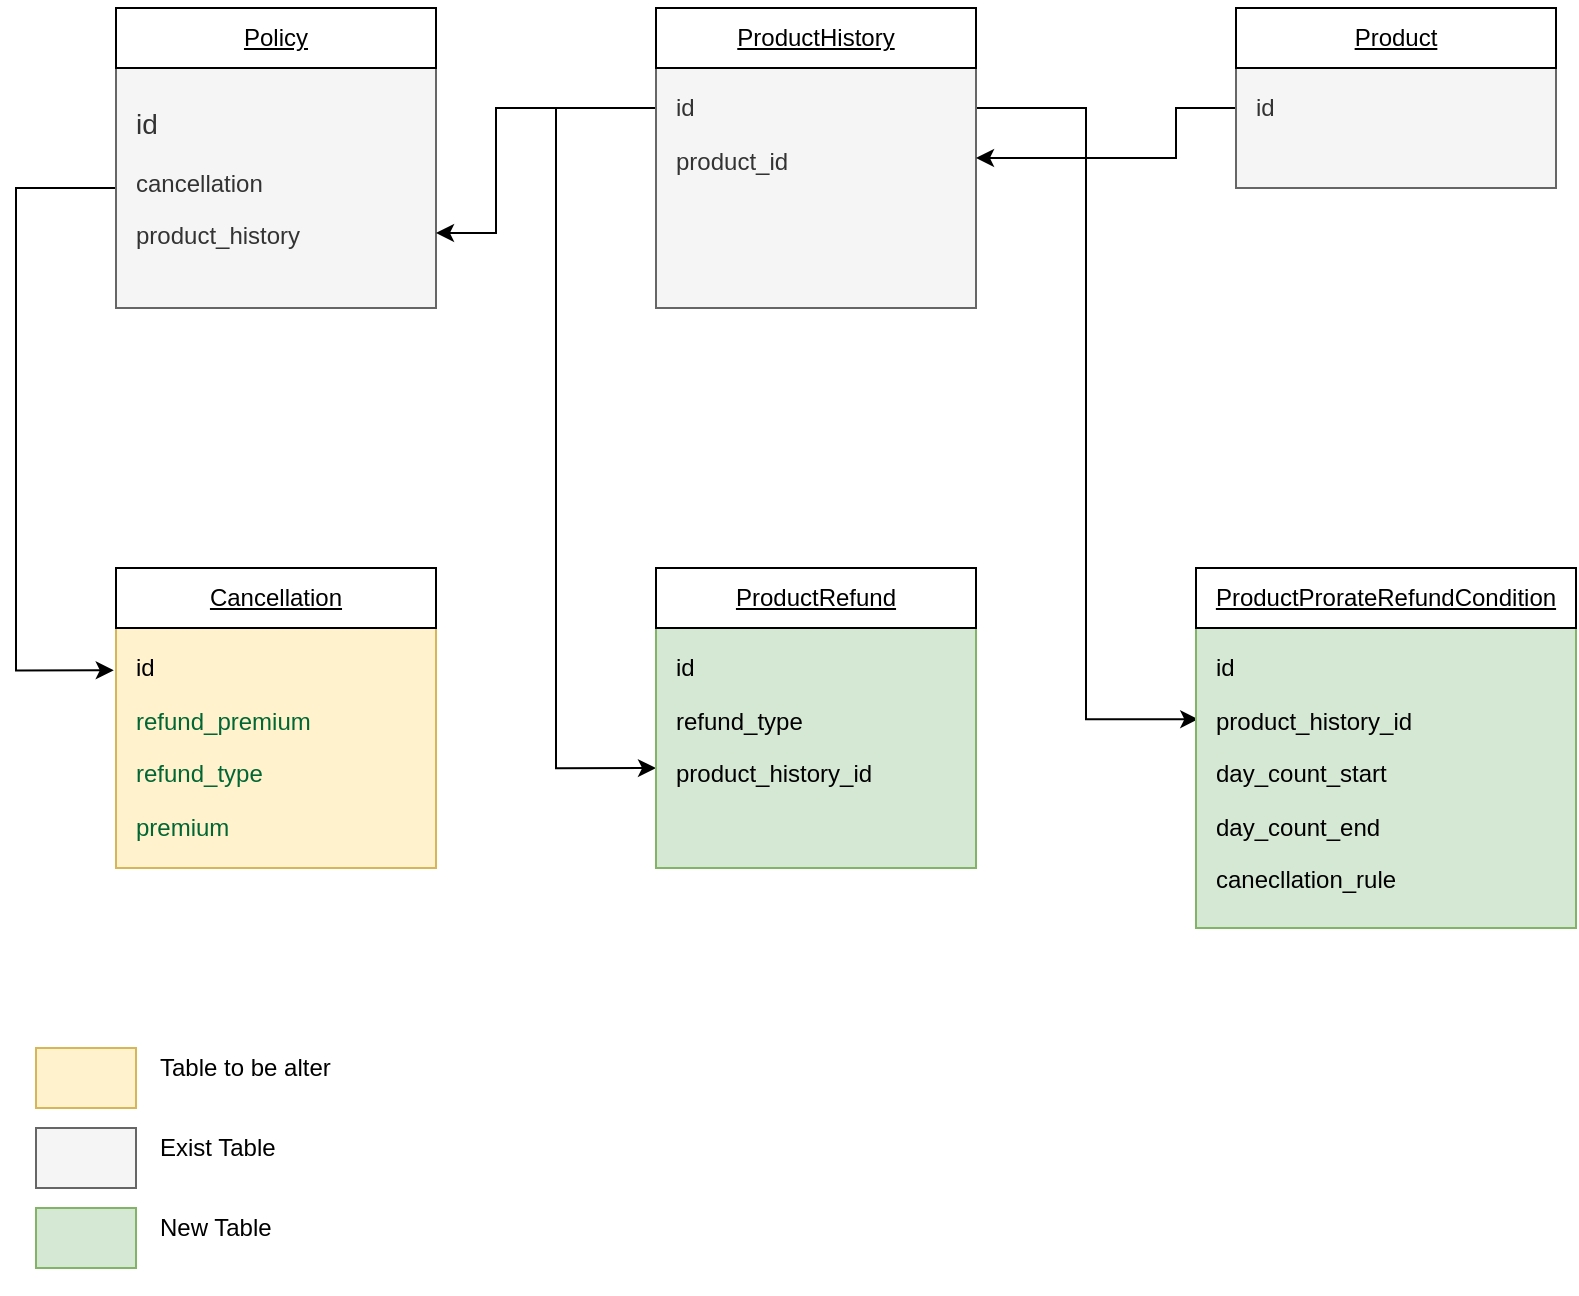 <mxfile version="10.6.0" type="github"><diagram id="V4VEJK_TJYVFBNLfNWKZ" name="Page-1"><mxGraphModel dx="1539" dy="822" grid="1" gridSize="10" guides="1" tooltips="1" connect="1" arrows="1" fold="1" page="1" pageScale="1" pageWidth="850" pageHeight="1100" math="0" shadow="0"><root><mxCell id="0"/><mxCell id="1" parent="0"/><mxCell id="-J5bKoqR8zOuLpFLYral-31" style="edgeStyle=orthogonalEdgeStyle;rounded=0;orthogonalLoop=1;jettySize=auto;html=1;entryX=-0.007;entryY=0.341;entryDx=0;entryDy=0;entryPerimeter=0;" edge="1" parent="1" source="-J5bKoqR8zOuLpFLYral-19" target="-J5bKoqR8zOuLpFLYral-25"><mxGeometry relative="1" as="geometry"><Array as="points"><mxPoint x="50" y="250"/><mxPoint x="50" y="491"/></Array></mxGeometry></mxCell><mxCell id="-J5bKoqR8zOuLpFLYral-19" value="&lt;p style=&quot;font-size: 14px&quot;&gt;&lt;br&gt;&lt;/p&gt;&lt;p style=&quot;font-size: 14px&quot;&gt;id&lt;/p&gt;&lt;p&gt;cancellation&lt;/p&gt;&lt;p&gt;product_history&lt;/p&gt;" style="rounded=0;whiteSpace=wrap;html=1;align=left;verticalAlign=top;spacingLeft=8;spacingTop=-2;fillColor=#f5f5f5;strokeColor=#666666;fontColor=#333333;" vertex="1" parent="1"><mxGeometry x="100" y="160" width="160" height="150" as="geometry"/></mxCell><mxCell id="-J5bKoqR8zOuLpFLYral-32" style="edgeStyle=orthogonalEdgeStyle;rounded=0;orthogonalLoop=1;jettySize=auto;html=1;entryX=1;entryY=0.75;entryDx=0;entryDy=0;" edge="1" parent="1" source="-J5bKoqR8zOuLpFLYral-20" target="-J5bKoqR8zOuLpFLYral-19"><mxGeometry relative="1" as="geometry"><Array as="points"><mxPoint x="290" y="210"/><mxPoint x="290" y="273"/></Array></mxGeometry></mxCell><mxCell id="-J5bKoqR8zOuLpFLYral-33" style="edgeStyle=orthogonalEdgeStyle;rounded=0;orthogonalLoop=1;jettySize=auto;html=1;entryX=0;entryY=0.667;entryDx=0;entryDy=0;entryPerimeter=0;" edge="1" parent="1" source="-J5bKoqR8zOuLpFLYral-20" target="-J5bKoqR8zOuLpFLYral-27"><mxGeometry relative="1" as="geometry"><Array as="points"><mxPoint x="320" y="210"/><mxPoint x="320" y="540"/></Array></mxGeometry></mxCell><mxCell id="-J5bKoqR8zOuLpFLYral-34" style="edgeStyle=orthogonalEdgeStyle;rounded=0;orthogonalLoop=1;jettySize=auto;html=1;entryX=0.006;entryY=0.42;entryDx=0;entryDy=0;entryPerimeter=0;" edge="1" parent="1" source="-J5bKoqR8zOuLpFLYral-20" target="-J5bKoqR8zOuLpFLYral-29"><mxGeometry relative="1" as="geometry"><Array as="points"><mxPoint x="585" y="210"/><mxPoint x="585" y="516"/></Array></mxGeometry></mxCell><mxCell id="-J5bKoqR8zOuLpFLYral-20" value="&lt;p&gt;&lt;u&gt;&lt;span&gt;&lt;b&gt;ProductHistory&lt;/b&gt;&lt;/span&gt;&lt;/u&gt;&lt;/p&gt;&lt;p&gt;&lt;span&gt;id&lt;/span&gt;&lt;/p&gt;&lt;p&gt;&lt;span&gt;product_id&lt;/span&gt;&lt;/p&gt;" style="rounded=0;whiteSpace=wrap;html=1;align=left;verticalAlign=top;spacingLeft=8;spacingTop=-2;fillColor=#f5f5f5;strokeColor=#666666;fontColor=#333333;" vertex="1" parent="1"><mxGeometry x="370" y="160" width="160" height="150" as="geometry"/></mxCell><mxCell id="-J5bKoqR8zOuLpFLYral-35" style="edgeStyle=orthogonalEdgeStyle;rounded=0;orthogonalLoop=1;jettySize=auto;html=1;entryX=1;entryY=0.5;entryDx=0;entryDy=0;" edge="1" parent="1" source="-J5bKoqR8zOuLpFLYral-21" target="-J5bKoqR8zOuLpFLYral-20"><mxGeometry relative="1" as="geometry"><Array as="points"><mxPoint x="630" y="210"/><mxPoint x="630" y="235"/></Array></mxGeometry></mxCell><mxCell id="-J5bKoqR8zOuLpFLYral-21" value="&lt;p&gt;&lt;u&gt;&lt;span&gt;Product&lt;/span&gt;&lt;/u&gt;&lt;/p&gt;&lt;p&gt;&lt;span&gt;id&lt;/span&gt;&lt;/p&gt;" style="rounded=0;whiteSpace=wrap;html=1;align=left;verticalAlign=top;spacingLeft=8;spacingTop=-2;fillColor=#f5f5f5;strokeColor=#666666;fontColor=#333333;" vertex="1" parent="1"><mxGeometry x="660" y="160" width="160" height="90" as="geometry"/></mxCell><mxCell id="-J5bKoqR8zOuLpFLYral-22" value="&lt;p&gt;&lt;u&gt;&lt;span&gt;Policy&lt;/span&gt;&lt;/u&gt;&lt;/p&gt;" style="rounded=0;whiteSpace=wrap;html=1;align=center;" vertex="1" parent="1"><mxGeometry x="100" y="160" width="160" height="30" as="geometry"/></mxCell><mxCell id="-J5bKoqR8zOuLpFLYral-23" value="&lt;p&gt;&lt;u&gt;&lt;span&gt;ProductHistory&lt;/span&gt;&lt;/u&gt;&lt;br&gt;&lt;/p&gt;" style="rounded=0;whiteSpace=wrap;html=1;align=center;" vertex="1" parent="1"><mxGeometry x="370" y="160" width="160" height="30" as="geometry"/></mxCell><mxCell id="-J5bKoqR8zOuLpFLYral-24" value="&lt;p&gt;&lt;u&gt;&lt;span&gt;Product&lt;/span&gt;&lt;/u&gt;&lt;br&gt;&lt;/p&gt;" style="rounded=0;whiteSpace=wrap;html=1;align=center;" vertex="1" parent="1"><mxGeometry x="660" y="160" width="160" height="30" as="geometry"/></mxCell><mxCell id="-J5bKoqR8zOuLpFLYral-25" value="&lt;p&gt;&lt;span&gt;&lt;br&gt;&lt;/span&gt;&lt;/p&gt;&lt;p&gt;&lt;span&gt;id&lt;/span&gt;&lt;/p&gt;&lt;p&gt;&lt;span&gt;&lt;font color=&quot;#006633&quot;&gt;refund_premium&lt;/font&gt;&lt;/span&gt;&lt;/p&gt;&lt;p&gt;&lt;span&gt;&lt;font color=&quot;#006633&quot;&gt;refund_type&lt;/font&gt;&lt;/span&gt;&lt;/p&gt;&lt;p&gt;&lt;span&gt;&lt;font color=&quot;#006633&quot;&gt;premium&lt;/font&gt;&lt;/span&gt;&lt;/p&gt;" style="rounded=0;whiteSpace=wrap;html=1;align=left;verticalAlign=top;spacingLeft=8;spacingTop=-2;fillColor=#fff2cc;strokeColor=#d6b656;" vertex="1" parent="1"><mxGeometry x="100" y="440" width="160" height="150" as="geometry"/></mxCell><mxCell id="-J5bKoqR8zOuLpFLYral-26" value="&lt;p&gt;&lt;u&gt;&lt;span&gt;Cancellation&lt;/span&gt;&lt;/u&gt;&lt;br&gt;&lt;/p&gt;" style="rounded=0;whiteSpace=wrap;html=1;align=center;" vertex="1" parent="1"><mxGeometry x="100" y="440" width="160" height="30" as="geometry"/></mxCell><mxCell id="-J5bKoqR8zOuLpFLYral-27" value="&lt;p&gt;&lt;span&gt;&lt;br&gt;&lt;/span&gt;&lt;/p&gt;&lt;p&gt;&lt;span&gt;id&lt;/span&gt;&lt;/p&gt;&lt;p&gt;&lt;span&gt;refund_type&lt;/span&gt;&lt;/p&gt;&lt;p&gt;&lt;span&gt;product_history_id&lt;/span&gt;&lt;/p&gt;" style="rounded=0;whiteSpace=wrap;html=1;align=left;verticalAlign=top;spacingLeft=8;spacingTop=-2;fillColor=#d5e8d4;strokeColor=#82b366;" vertex="1" parent="1"><mxGeometry x="370" y="440" width="160" height="150" as="geometry"/></mxCell><mxCell id="-J5bKoqR8zOuLpFLYral-28" value="&lt;p&gt;&lt;u&gt;&lt;span&gt;ProductRefund&lt;/span&gt;&lt;/u&gt;&lt;br&gt;&lt;/p&gt;" style="rounded=0;whiteSpace=wrap;html=1;align=center;" vertex="1" parent="1"><mxGeometry x="370" y="440" width="160" height="30" as="geometry"/></mxCell><mxCell id="-J5bKoqR8zOuLpFLYral-29" value="&lt;p&gt;&lt;span&gt;&lt;br&gt;&lt;/span&gt;&lt;/p&gt;&lt;p&gt;&lt;span&gt;id&lt;/span&gt;&lt;/p&gt;&lt;p&gt;&lt;span&gt;product_history_id&lt;/span&gt;&lt;/p&gt;&lt;p&gt;&lt;span&gt;day_count_start&lt;/span&gt;&lt;/p&gt;&lt;p&gt;&lt;span&gt;day_count_end&lt;/span&gt;&lt;/p&gt;&lt;p&gt;&lt;span&gt;canecllation_rule&lt;/span&gt;&lt;/p&gt;" style="rounded=0;whiteSpace=wrap;html=1;align=left;verticalAlign=top;spacingLeft=8;spacingTop=-2;fillColor=#d5e8d4;strokeColor=#82b366;" vertex="1" parent="1"><mxGeometry x="640" y="440" width="190" height="180" as="geometry"/></mxCell><mxCell id="-J5bKoqR8zOuLpFLYral-30" value="&lt;p&gt;&lt;u&gt;&lt;span&gt;ProductProrateRefundCondition&lt;/span&gt;&lt;/u&gt;&lt;br&gt;&lt;/p&gt;" style="rounded=0;whiteSpace=wrap;html=1;align=center;" vertex="1" parent="1"><mxGeometry x="640" y="440" width="190" height="30" as="geometry"/></mxCell><mxCell id="-J5bKoqR8zOuLpFLYral-36" value="&lt;p&gt;&lt;br&gt;&lt;/p&gt;" style="rounded=0;whiteSpace=wrap;html=1;align=left;verticalAlign=top;spacingLeft=8;spacingTop=-2;fillColor=#fff2cc;strokeColor=#d6b656;" vertex="1" parent="1"><mxGeometry x="60" y="680" width="50" height="30" as="geometry"/></mxCell><mxCell id="-J5bKoqR8zOuLpFLYral-37" value="&lt;p&gt;&lt;br&gt;&lt;/p&gt;" style="rounded=0;whiteSpace=wrap;html=1;align=left;verticalAlign=top;spacingLeft=8;spacingTop=-2;fillColor=#f5f5f5;strokeColor=#666666;fontColor=#333333;" vertex="1" parent="1"><mxGeometry x="60" y="720" width="50" height="30" as="geometry"/></mxCell><mxCell id="-J5bKoqR8zOuLpFLYral-38" value="&lt;p&gt;&lt;br&gt;&lt;/p&gt;" style="rounded=0;whiteSpace=wrap;html=1;align=left;verticalAlign=top;spacingLeft=8;spacingTop=-2;fillColor=#d5e8d4;strokeColor=#82b366;" vertex="1" parent="1"><mxGeometry x="60" y="760" width="50" height="30" as="geometry"/></mxCell><mxCell id="-J5bKoqR8zOuLpFLYral-39" value="Table to be alter" style="text;html=1;resizable=0;points=[];autosize=1;align=left;verticalAlign=top;spacingTop=-4;" vertex="1" parent="1"><mxGeometry x="120" y="680" width="100" height="10" as="geometry"/></mxCell><mxCell id="-J5bKoqR8zOuLpFLYral-40" value="Exist Table" style="text;html=1;resizable=0;points=[];autosize=1;align=left;verticalAlign=top;spacingTop=-4;" vertex="1" parent="1"><mxGeometry x="120" y="720" width="70" height="10" as="geometry"/></mxCell><mxCell id="-J5bKoqR8zOuLpFLYral-41" value="New Table" style="text;html=1;resizable=0;points=[];autosize=1;align=left;verticalAlign=top;spacingTop=-4;" vertex="1" parent="1"><mxGeometry x="120" y="760" width="70" height="10" as="geometry"/></mxCell></root></mxGraphModel></diagram></mxfile>